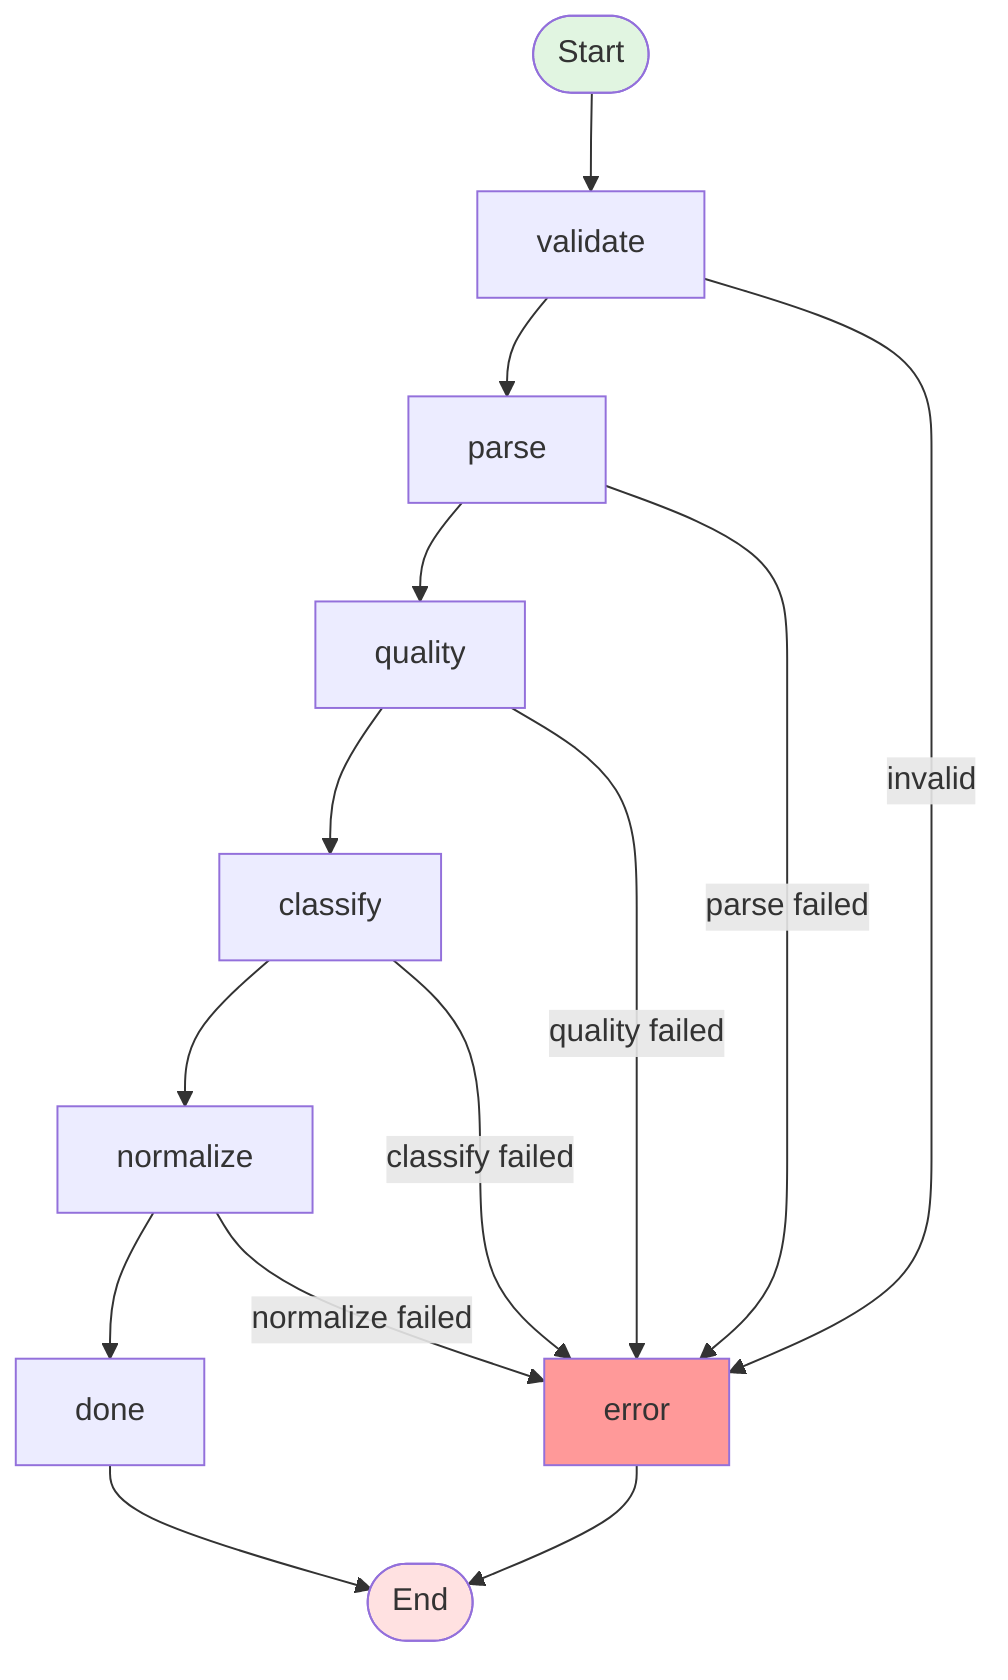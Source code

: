 graph TD
    Start([Start]) --> validate
    validate --> parse
    validate -->|invalid| error
    parse --> quality
    parse -->|parse failed| error
    quality --> classify
    quality -->|quality failed| error
    classify --> normalize
    classify -->|classify failed| error
    normalize --> done
    normalize -->|normalize failed| error
    done --> End([End])
    error --> End

    style Start fill:#e1f5e1
    style End fill:#ffe1e1
    style error fill:#ff9999
